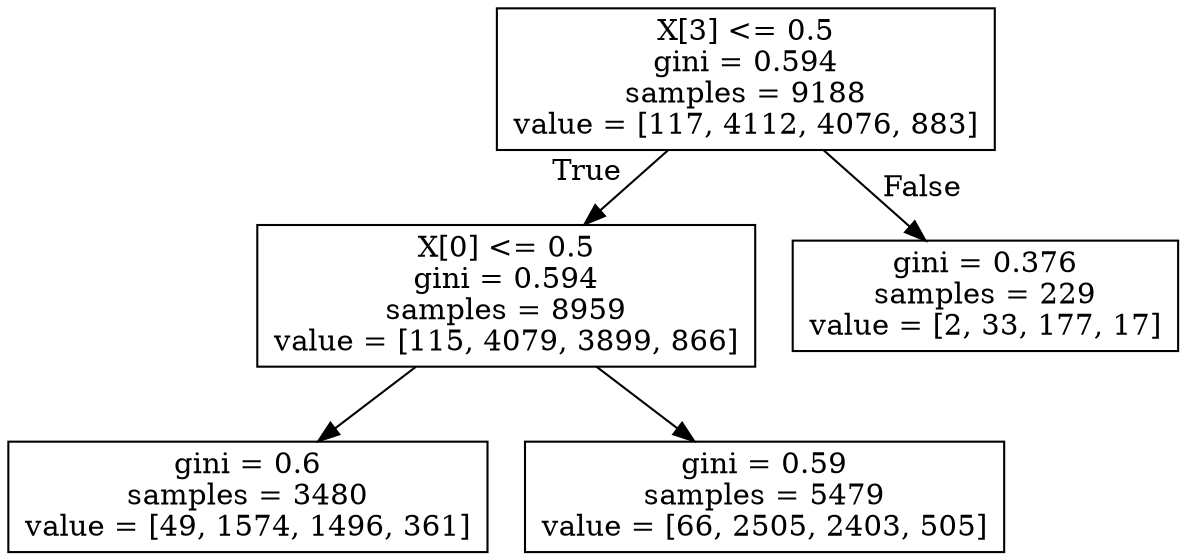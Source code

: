digraph Tree {
node [shape=box] ;
0 [label="X[3] <= 0.5\ngini = 0.594\nsamples = 9188\nvalue = [117, 4112, 4076, 883]"] ;
1 [label="X[0] <= 0.5\ngini = 0.594\nsamples = 8959\nvalue = [115, 4079, 3899, 866]"] ;
0 -> 1 [labeldistance=2.5, labelangle=45, headlabel="True"] ;
2 [label="gini = 0.6\nsamples = 3480\nvalue = [49, 1574, 1496, 361]"] ;
1 -> 2 ;
3 [label="gini = 0.59\nsamples = 5479\nvalue = [66, 2505, 2403, 505]"] ;
1 -> 3 ;
4 [label="gini = 0.376\nsamples = 229\nvalue = [2, 33, 177, 17]"] ;
0 -> 4 [labeldistance=2.5, labelangle=-45, headlabel="False"] ;
}